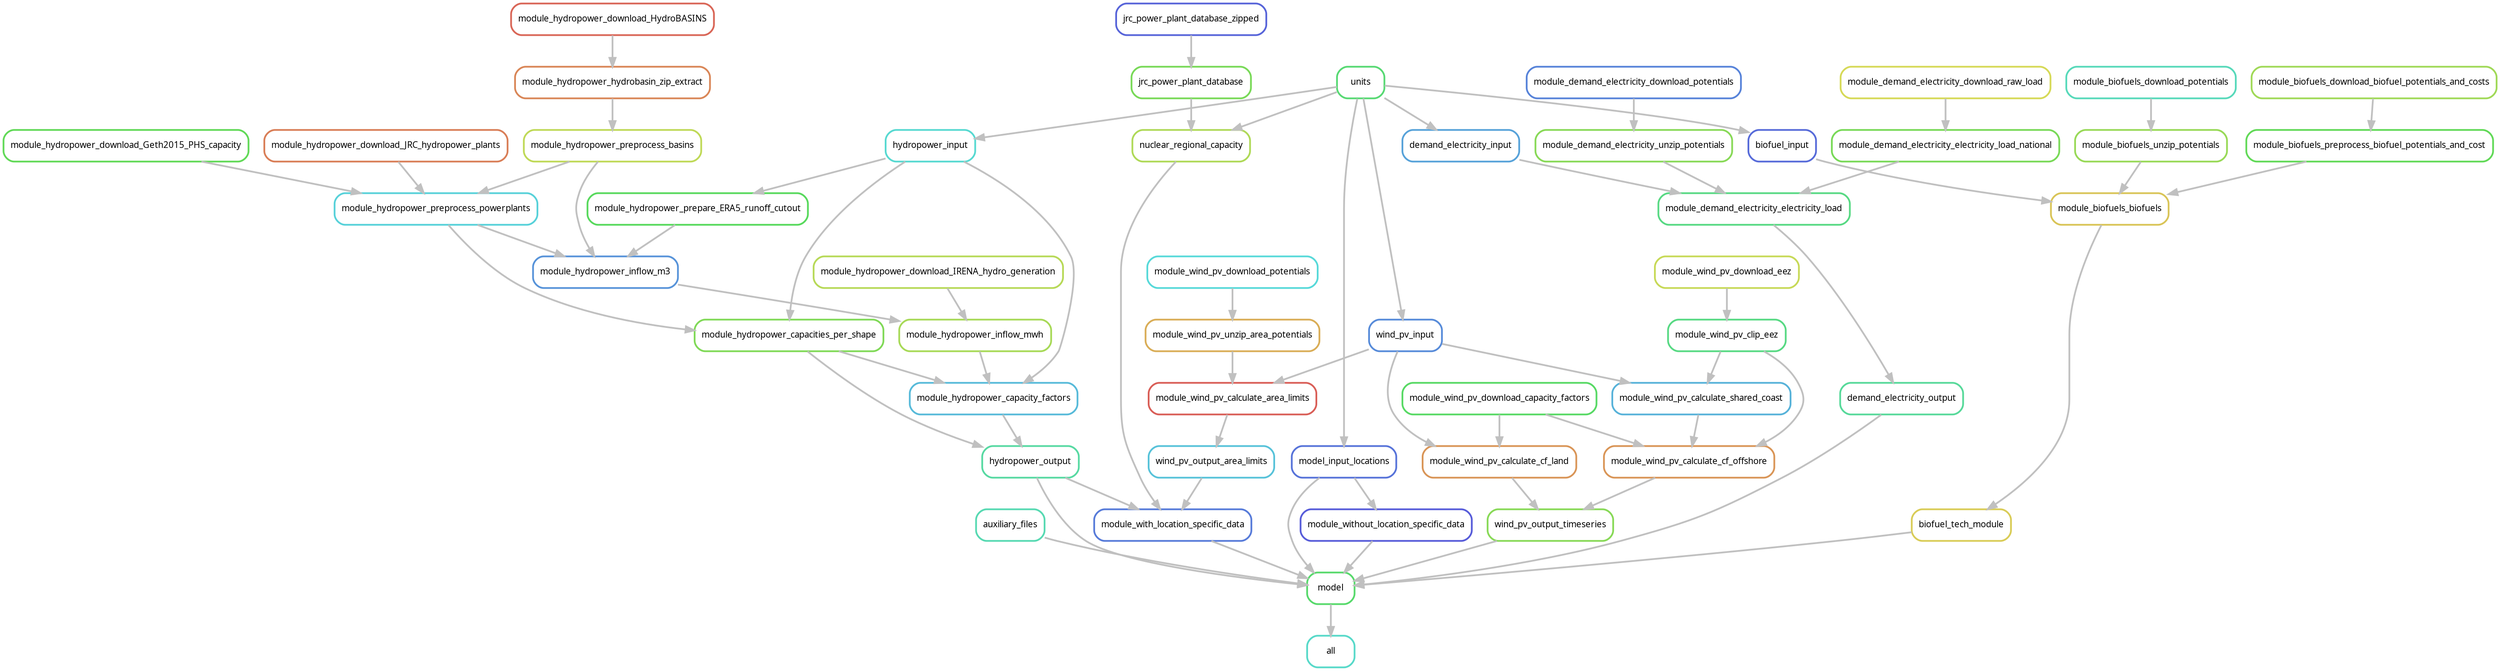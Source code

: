 digraph snakemake_dag {
    graph[bgcolor=white, margin=0];
    node[shape=box, style=rounded, fontname=sans,                 fontsize=10, penwidth=2];
    edge[penwidth=2, color=grey];
	0[label = "all", color = "0.48 0.6 0.85", style="rounded"];
	1[label = "model", color = "0.36 0.6 0.85", style="rounded"];
	2[label = "auxiliary_files", color = "0.45 0.6 0.85", style="rounded"];
	3[label = "model_input_locations", color = "0.63 0.6 0.85", style="rounded"];
	4[label = "units", color = "0.37 0.6 0.85", style="rounded"];
	5[label = "module_without_location_specific_data", color = "0.66 0.6 0.85", style="rounded"];
	6[label = "module_with_location_specific_data", color = "0.62 0.6 0.85", style="rounded"];
	7[label = "hydropower_output", color = "0.43 0.6 0.85", style="rounded"];
	8[label = "module_hydropower_capacities_per_shape", color = "0.28 0.6 0.85", style="rounded"];
	9[label = "hydropower_input", color = "0.49 0.6 0.85", style="rounded"];
	10[label = "module_hydropower_preprocess_powerplants", color = "0.51 0.6 0.85", style="rounded"];
	11[label = "module_hydropower_download_JRC_hydropower_plants", color = "0.05 0.6 0.85", style="rounded"];
	12[label = "module_hydropower_preprocess_basins", color = "0.20 0.6 0.85", style="rounded"];
	13[label = "module_hydropower_hydrobasin_zip_extract", color = "0.06 0.6 0.85", style="rounded"];
	14[label = "module_hydropower_download_HydroBASINS", color = "0.02 0.6 0.85", style="rounded"];
	15[label = "module_hydropower_download_Geth2015_PHS_capacity", color = "0.32 0.6 0.85", style="rounded"];
	16[label = "module_hydropower_capacity_factors", color = "0.54 0.6 0.85", style="rounded"];
	17[label = "module_hydropower_inflow_mwh", color = "0.23 0.6 0.85", style="rounded"];
	18[label = "module_hydropower_inflow_m3", color = "0.59 0.6 0.85", style="rounded"];
	19[label = "module_hydropower_prepare_ERA5_runoff_cutout", color = "0.34 0.6 0.85", style="rounded"];
	20[label = "module_hydropower_download_IRENA_hydro_generation", color = "0.21 0.6 0.85", style="rounded"];
	21[label = "wind_pv_output_area_limits", color = "0.53 0.6 0.85", style="rounded"];
	22[label = "module_wind_pv_calculate_area_limits", color = "0.01 0.6 0.85", style="rounded"];
	23[label = "wind_pv_input", color = "0.60 0.6 0.85", style="rounded"];
	24[label = "module_wind_pv_unzip_area_potentials", color = "0.11 0.6 0.85", style="rounded"];
	25[label = "module_wind_pv_download_potentials", color = "0.50 0.6 0.85", style="rounded"];
	26[label = "nuclear_regional_capacity", color = "0.22 0.6 0.85", style="rounded"];
	27[label = "jrc_power_plant_database", color = "0.29 0.6 0.85", style="rounded"];
	28[label = "jrc_power_plant_database_zipped", color = "0.65 0.6 0.85", style="rounded"];
	29[label = "wind_pv_output_timeseries", color = "0.27 0.6 0.85", style="rounded"];
	30[label = "module_wind_pv_calculate_cf_land", color = "0.08 0.6 0.85", style="rounded"];
	31[label = "module_wind_pv_download_capacity_factors", color = "0.35 0.6 0.85", style="rounded"];
	32[label = "module_wind_pv_calculate_cf_offshore", color = "0.08 0.6 0.85", style="rounded"];
	33[label = "module_wind_pv_clip_eez", color = "0.39 0.6 0.85", style="rounded"];
	34[label = "module_wind_pv_download_eez", color = "0.19 0.6 0.85", style="rounded"];
	35[label = "module_wind_pv_calculate_shared_coast", color = "0.55 0.6 0.85", style="rounded"];
	36[label = "demand_electricity_output", color = "0.42 0.6 0.85", style="rounded"];
	37[label = "module_demand_electricity_electricity_load", color = "0.39 0.6 0.85", style="rounded"];
	38[label = "demand_electricity_input", color = "0.57 0.6 0.85", style="rounded"];
	39[label = "module_demand_electricity_unzip_potentials", color = "0.27 0.6 0.85", style="rounded"];
	40[label = "module_demand_electricity_download_potentials", color = "0.61 0.6 0.85", style="rounded"];
	41[label = "module_demand_electricity_electricity_load_national", color = "0.29 0.6 0.85", style="rounded"];
	42[label = "module_demand_electricity_download_raw_load", color = "0.17 0.6 0.85", style="rounded"];
	43[label = "biofuel_tech_module", color = "0.15 0.6 0.85", style="rounded"];
	44[label = "module_biofuels_biofuels", color = "0.14 0.6 0.85", style="rounded"];
	45[label = "biofuel_input", color = "0.64 0.6 0.85", style="rounded"];
	46[label = "module_biofuels_unzip_potentials", color = "0.25 0.6 0.85", style="rounded"];
	47[label = "module_biofuels_download_potentials", color = "0.46 0.6 0.85", style="rounded"];
	48[label = "module_biofuels_preprocess_biofuel_potentials_and_cost", color = "0.32 0.6 0.85", style="rounded"];
	49[label = "module_biofuels_download_biofuel_potentials_and_costs", color = "0.24 0.6 0.85", style="rounded"];
	1 -> 0
	7 -> 1
	5 -> 1
	43 -> 1
	3 -> 1
	2 -> 1
	36 -> 1
	6 -> 1
	29 -> 1
	4 -> 3
	3 -> 5
	26 -> 6
	21 -> 6
	7 -> 6
	8 -> 7
	16 -> 7
	9 -> 8
	10 -> 8
	4 -> 9
	11 -> 10
	12 -> 10
	15 -> 10
	13 -> 12
	14 -> 13
	8 -> 16
	17 -> 16
	9 -> 16
	18 -> 17
	20 -> 17
	12 -> 18
	19 -> 18
	10 -> 18
	9 -> 19
	22 -> 21
	24 -> 22
	23 -> 22
	4 -> 23
	25 -> 24
	4 -> 26
	27 -> 26
	28 -> 27
	32 -> 29
	30 -> 29
	23 -> 30
	31 -> 30
	35 -> 32
	33 -> 32
	31 -> 32
	34 -> 33
	23 -> 35
	33 -> 35
	37 -> 36
	38 -> 37
	41 -> 37
	39 -> 37
	4 -> 38
	40 -> 39
	42 -> 41
	44 -> 43
	45 -> 44
	48 -> 44
	46 -> 44
	4 -> 45
	47 -> 46
	49 -> 48
}
